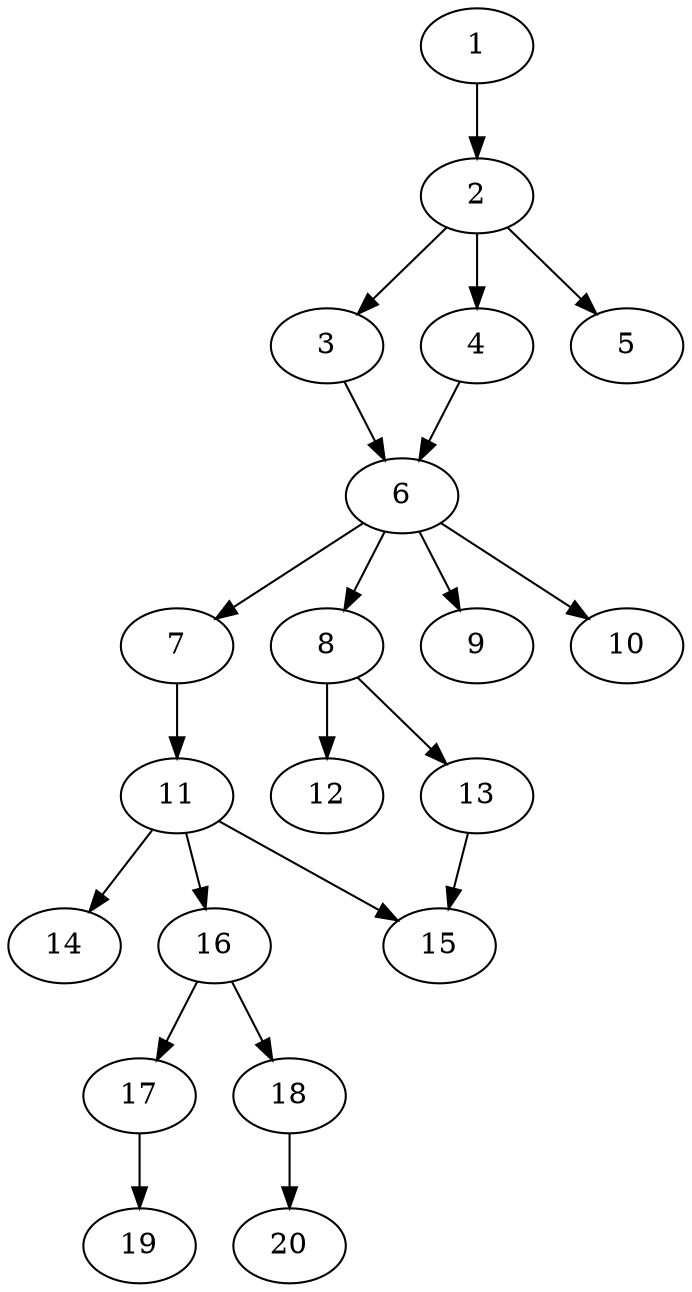 // DAG automatically generated by daggen at Sat Jul 27 15:35:52 2019
// ./daggen --dot -n 20 --ccr 0.4 --fat 0.4 --regular 0.5 --density 0.6 --mindata 5242880 --maxdata 52428800 
digraph G {
  1 [size="60136960", alpha="0.11", expect_size="24054784"] 
  1 -> 2 [size ="24054784"]
  2 [size="99033600", alpha="0.17", expect_size="39613440"] 
  2 -> 3 [size ="39613440"]
  2 -> 4 [size ="39613440"]
  2 -> 5 [size ="39613440"]
  3 [size="51322880", alpha="0.06", expect_size="20529152"] 
  3 -> 6 [size ="20529152"]
  4 [size="96791040", alpha="0.10", expect_size="38716416"] 
  4 -> 6 [size ="38716416"]
  5 [size="71283200", alpha="0.12", expect_size="28513280"] 
  6 [size="118865920", alpha="0.05", expect_size="47546368"] 
  6 -> 7 [size ="47546368"]
  6 -> 8 [size ="47546368"]
  6 -> 9 [size ="47546368"]
  6 -> 10 [size ="47546368"]
  7 [size="46824960", alpha="0.11", expect_size="18729984"] 
  7 -> 11 [size ="18729984"]
  8 [size="14507520", alpha="0.14", expect_size="5803008"] 
  8 -> 12 [size ="5803008"]
  8 -> 13 [size ="5803008"]
  9 [size="99310080", alpha="0.14", expect_size="39724032"] 
  10 [size="76572160", alpha="0.04", expect_size="30628864"] 
  11 [size="28620800", alpha="0.12", expect_size="11448320"] 
  11 -> 14 [size ="11448320"]
  11 -> 15 [size ="11448320"]
  11 -> 16 [size ="11448320"]
  12 [size="91486720", alpha="0.06", expect_size="36594688"] 
  13 [size="76241920", alpha="0.10", expect_size="30496768"] 
  13 -> 15 [size ="30496768"]
  14 [size="108971520", alpha="0.09", expect_size="43588608"] 
  15 [size="49733120", alpha="0.04", expect_size="19893248"] 
  16 [size="117719040", alpha="0.04", expect_size="47087616"] 
  16 -> 17 [size ="47087616"]
  16 -> 18 [size ="47087616"]
  17 [size="29158400", alpha="0.10", expect_size="11663360"] 
  17 -> 19 [size ="11663360"]
  18 [size="94543360", alpha="0.18", expect_size="37817344"] 
  18 -> 20 [size ="37817344"]
  19 [size="60925440", alpha="0.08", expect_size="24370176"] 
  20 [size="23790080", alpha="0.12", expect_size="9516032"] 
}

